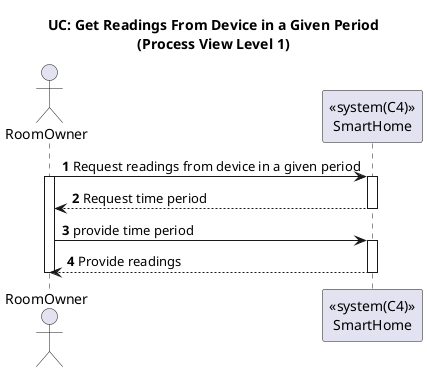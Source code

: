 @startuml

title UC: Get Readings From Device in a Given Period\n(Process View Level 1)
autonumber

actor "RoomOwner" as RO
participant "<<system(C4)>>\nSmartHome" as SH

RO -> SH : Request readings from device in a given period
activate RO
activate SH
SH --> RO : Request time period
deactivate SH
RO -> SH : provide time period
activate SH
SH --> RO : Provide readings
deactivate SH
deactivate RO

@enduml